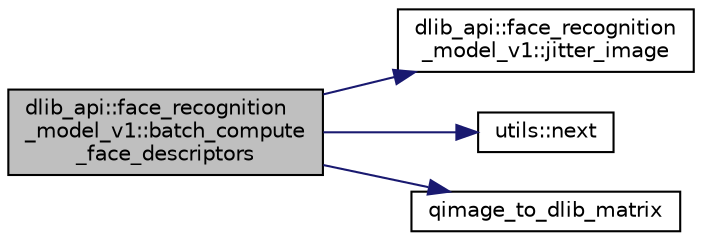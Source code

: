 digraph "dlib_api::face_recognition_model_v1::batch_compute_face_descriptors"
{
 // LATEX_PDF_SIZE
  edge [fontname="Helvetica",fontsize="10",labelfontname="Helvetica",labelfontsize="10"];
  node [fontname="Helvetica",fontsize="10",shape=record];
  rankdir="LR";
  Node1 [label="dlib_api::face_recognition\l_model_v1::batch_compute\l_face_descriptors",height=0.2,width=0.4,color="black", fillcolor="grey75", style="filled", fontcolor="black",tooltip=" "];
  Node1 -> Node2 [color="midnightblue",fontsize="10",style="solid",fontname="Helvetica"];
  Node2 [label="dlib_api::face_recognition\l_model_v1::jitter_image",height=0.2,width=0.4,color="black", fillcolor="white", style="filled",URL="$classdlib__api_1_1face__recognition__model__v1.html#af4eeb686d4acd78e42bb0e563e3e689f",tooltip=" "];
  Node1 -> Node3 [color="midnightblue",fontsize="10",style="solid",fontname="Helvetica"];
  Node3 [label="utils::next",height=0.2,width=0.4,color="black", fillcolor="white", style="filled",URL="$namespaceutils.html#a4f570843b8487b023e177d72d0e5f682",tooltip=" "];
  Node1 -> Node4 [color="midnightblue",fontsize="10",style="solid",fontname="Helvetica"];
  Node4 [label="qimage_to_dlib_matrix",height=0.2,width=0.4,color="black", fillcolor="white", style="filled",URL="$helpers_8cpp.html#a837202d0722017acc40b678d441368e3",tooltip=" "];
}
